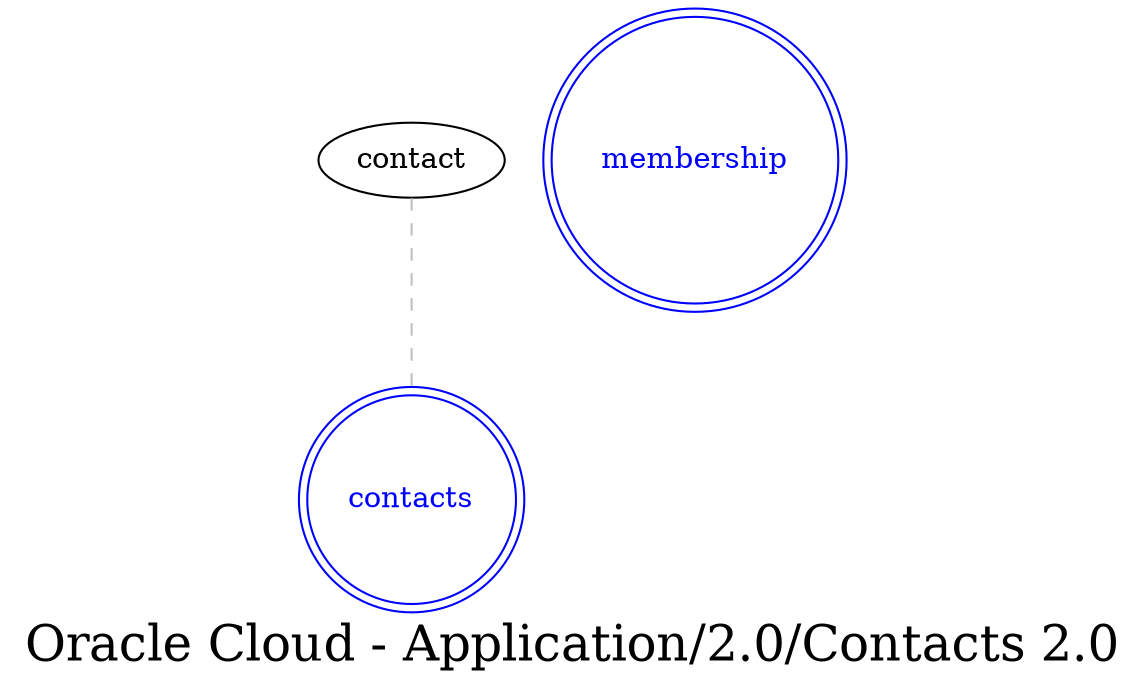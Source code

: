 digraph LexiconGraph {
graph[label="Oracle Cloud - Application/2.0/Contacts 2.0", fontsize=24]
splines=true
"contacts" [color=blue, fontcolor=blue, shape=doublecircle]
"membership" [color=blue, fontcolor=blue, shape=doublecircle]
"contact" -> "contacts" [color=grey, fontcolor=grey, arrowhead=none, arrowtail=none, style=dashed]
}
